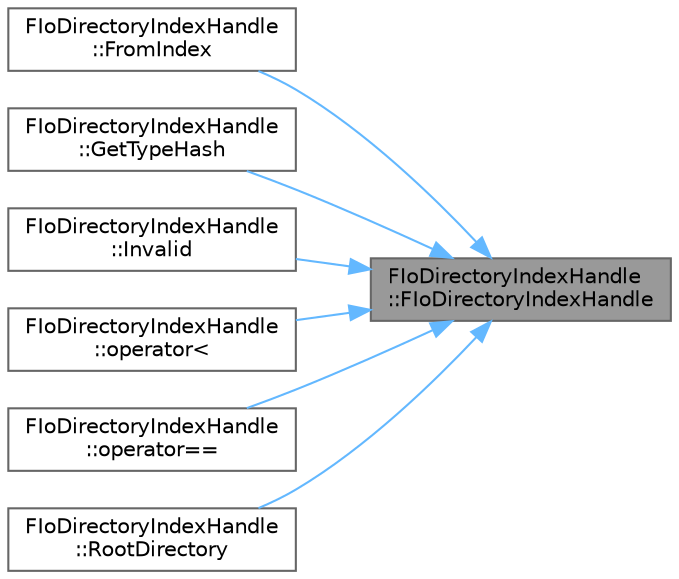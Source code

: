 digraph "FIoDirectoryIndexHandle::FIoDirectoryIndexHandle"
{
 // INTERACTIVE_SVG=YES
 // LATEX_PDF_SIZE
  bgcolor="transparent";
  edge [fontname=Helvetica,fontsize=10,labelfontname=Helvetica,labelfontsize=10];
  node [fontname=Helvetica,fontsize=10,shape=box,height=0.2,width=0.4];
  rankdir="RL";
  Node1 [id="Node000001",label="FIoDirectoryIndexHandle\l::FIoDirectoryIndexHandle",height=0.2,width=0.4,color="gray40", fillcolor="grey60", style="filled", fontcolor="black",tooltip=" "];
  Node1 -> Node2 [id="edge1_Node000001_Node000002",dir="back",color="steelblue1",style="solid",tooltip=" "];
  Node2 [id="Node000002",label="FIoDirectoryIndexHandle\l::FromIndex",height=0.2,width=0.4,color="grey40", fillcolor="white", style="filled",URL="$da/dbf/classFIoDirectoryIndexHandle.html#ad0b9fd575305a0db0500ab3018395f44",tooltip=" "];
  Node1 -> Node3 [id="edge2_Node000001_Node000003",dir="back",color="steelblue1",style="solid",tooltip=" "];
  Node3 [id="Node000003",label="FIoDirectoryIndexHandle\l::GetTypeHash",height=0.2,width=0.4,color="grey40", fillcolor="white", style="filled",URL="$da/dbf/classFIoDirectoryIndexHandle.html#aec04c30bef0679843314ccc7e39e60a4",tooltip=" "];
  Node1 -> Node4 [id="edge3_Node000001_Node000004",dir="back",color="steelblue1",style="solid",tooltip=" "];
  Node4 [id="Node000004",label="FIoDirectoryIndexHandle\l::Invalid",height=0.2,width=0.4,color="grey40", fillcolor="white", style="filled",URL="$da/dbf/classFIoDirectoryIndexHandle.html#a115ef8ac90e9e59725131e896aa7ed5a",tooltip=" "];
  Node1 -> Node5 [id="edge4_Node000001_Node000005",dir="back",color="steelblue1",style="solid",tooltip=" "];
  Node5 [id="Node000005",label="FIoDirectoryIndexHandle\l::operator\<",height=0.2,width=0.4,color="grey40", fillcolor="white", style="filled",URL="$da/dbf/classFIoDirectoryIndexHandle.html#af8951211985871909bd87ceb97e98d84",tooltip=" "];
  Node1 -> Node6 [id="edge5_Node000001_Node000006",dir="back",color="steelblue1",style="solid",tooltip=" "];
  Node6 [id="Node000006",label="FIoDirectoryIndexHandle\l::operator==",height=0.2,width=0.4,color="grey40", fillcolor="white", style="filled",URL="$da/dbf/classFIoDirectoryIndexHandle.html#a0c89ccd4d8f8cb51849342b115184885",tooltip=" "];
  Node1 -> Node7 [id="edge6_Node000001_Node000007",dir="back",color="steelblue1",style="solid",tooltip=" "];
  Node7 [id="Node000007",label="FIoDirectoryIndexHandle\l::RootDirectory",height=0.2,width=0.4,color="grey40", fillcolor="white", style="filled",URL="$da/dbf/classFIoDirectoryIndexHandle.html#ad601f80322c0c71b61c3849bc64cef89",tooltip=" "];
}
